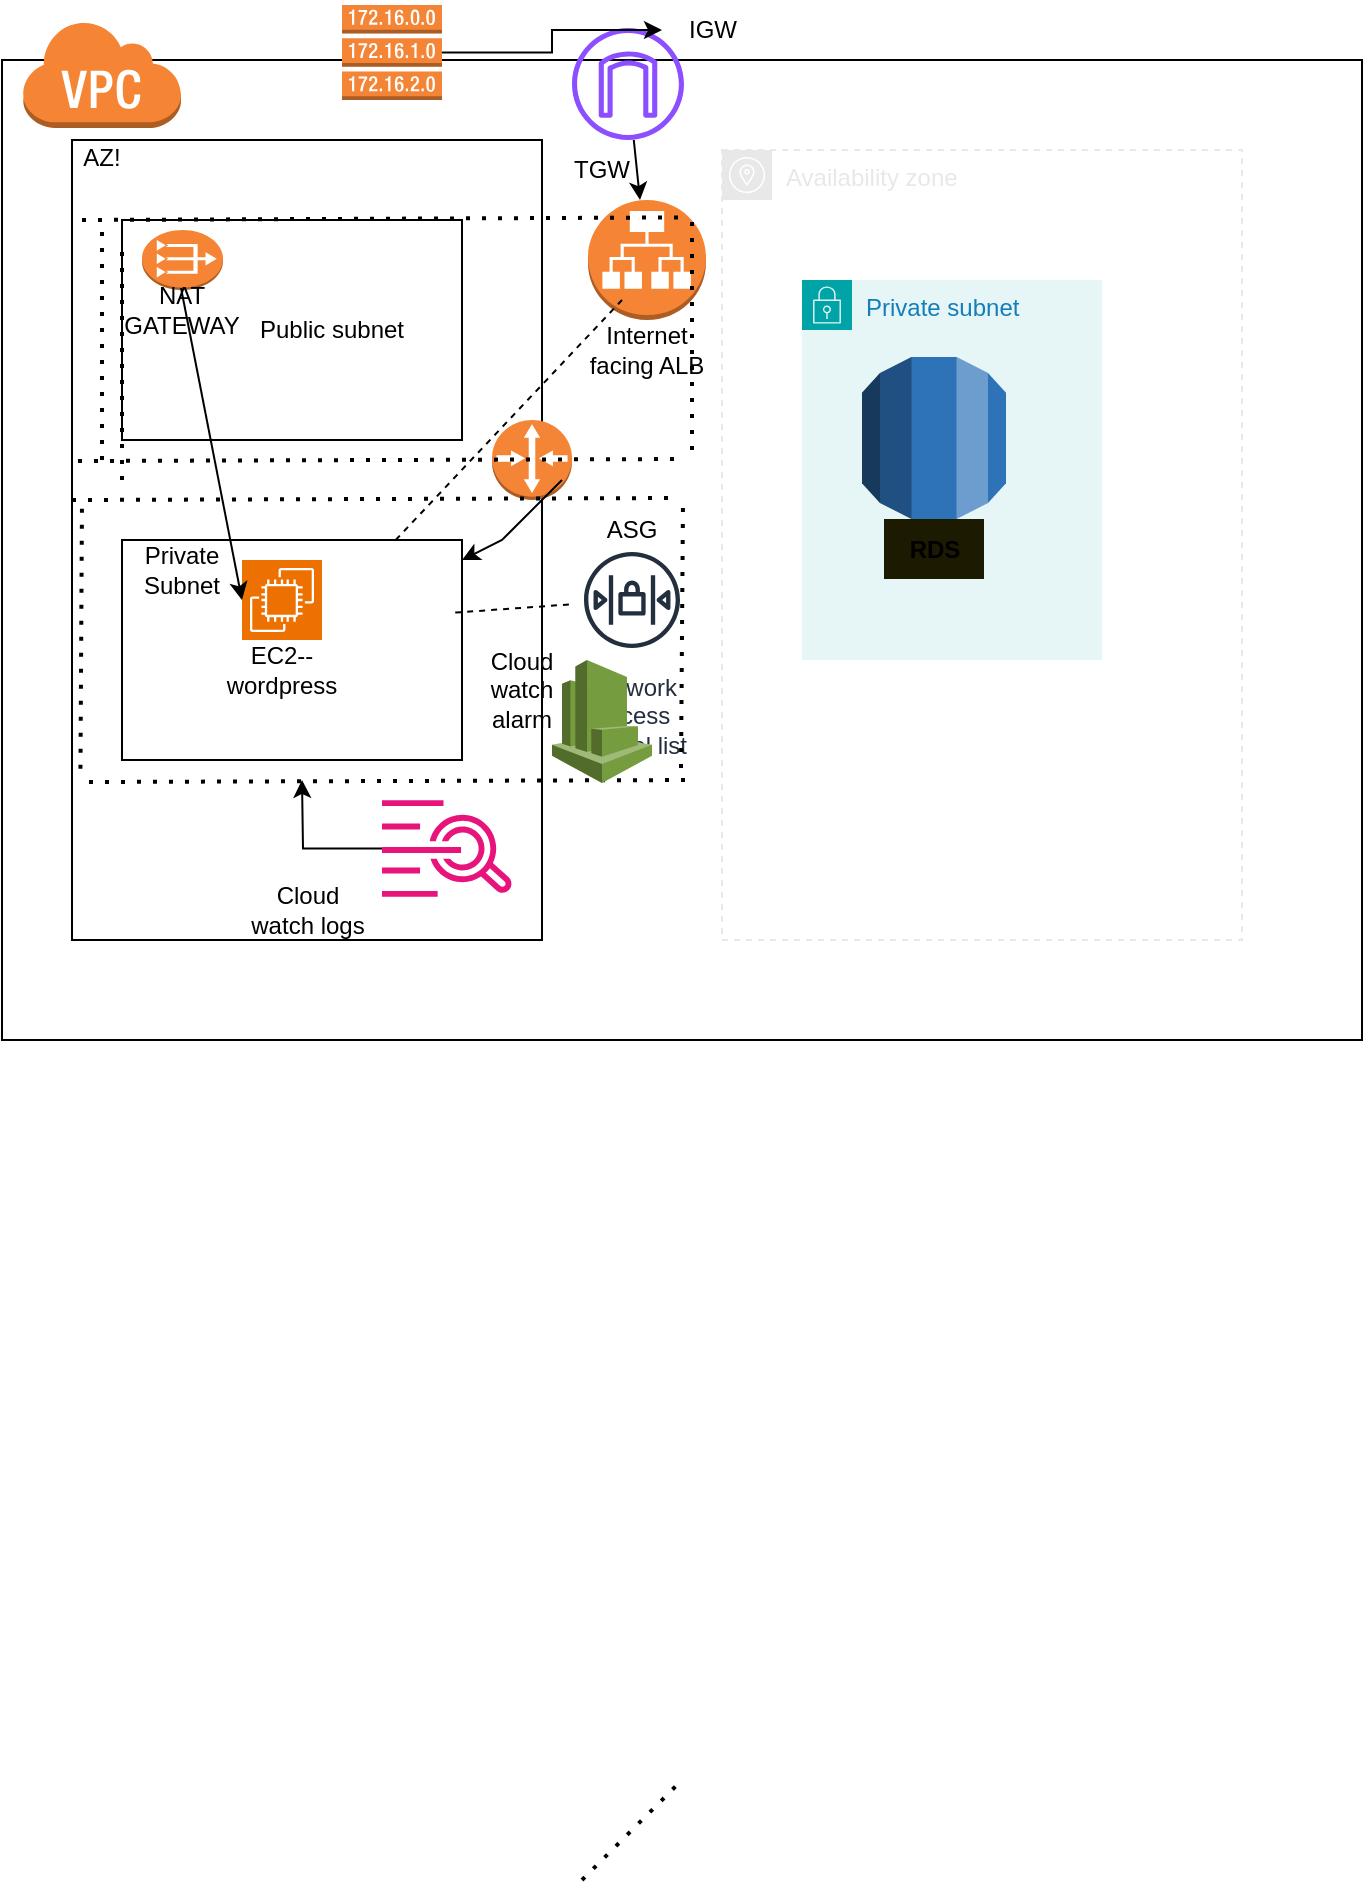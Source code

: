 <mxfile version="23.1.5" type="device">
  <diagram name="Page-1" id="Q2jrl0EPPh4zTyjgIuCV">
    <mxGraphModel dx="1020" dy="496" grid="1" gridSize="10" guides="1" tooltips="1" connect="1" arrows="1" fold="1" page="1" pageScale="1" pageWidth="850" pageHeight="1100" math="0" shadow="0">
      <root>
        <mxCell id="0" />
        <mxCell id="1" parent="0" />
        <mxCell id="y7XFRKePpTQs9cDkfSXT-26" value="" style="rounded=0;whiteSpace=wrap;html=1;" parent="1" vertex="1">
          <mxGeometry x="120" y="40" width="680" height="490" as="geometry" />
        </mxCell>
        <mxCell id="y7XFRKePpTQs9cDkfSXT-9" value="Private subnet" style="points=[[0,0],[0.25,0],[0.5,0],[0.75,0],[1,0],[1,0.25],[1,0.5],[1,0.75],[1,1],[0.75,1],[0.5,1],[0.25,1],[0,1],[0,0.75],[0,0.5],[0,0.25]];outlineConnect=0;gradientColor=none;html=1;whiteSpace=wrap;fontSize=12;fontStyle=0;container=1;pointerEvents=0;collapsible=0;recursiveResize=0;shape=mxgraph.aws4.group;grIcon=mxgraph.aws4.group_security_group;grStroke=0;strokeColor=#00A4A6;fillColor=#E6F6F7;verticalAlign=top;align=left;spacingLeft=30;fontColor=#147EBA;dashed=0;" parent="1" vertex="1">
          <mxGeometry x="520" y="150" width="150" height="190" as="geometry" />
        </mxCell>
        <mxCell id="y7XFRKePpTQs9cDkfSXT-10" value="Availability zone" style="sketch=0;outlineConnect=0;gradientColor=none;html=1;whiteSpace=wrap;fontSize=12;fontStyle=0;shape=mxgraph.aws4.group;grIcon=mxgraph.aws4.group_availability_zone;strokeColor=#E8E8E8;fillColor=none;verticalAlign=top;align=left;spacingLeft=30;fontColor=#E8E8E8;dashed=1;" parent="y7XFRKePpTQs9cDkfSXT-9" vertex="1">
          <mxGeometry x="-40" y="-65" width="260" height="395" as="geometry" />
        </mxCell>
        <mxCell id="y7XFRKePpTQs9cDkfSXT-19" value="" style="outlineConnect=0;dashed=0;verticalLabelPosition=bottom;verticalAlign=top;align=center;html=1;shape=mxgraph.aws3.rds;fillColor=#2E73B8;gradientColor=none;" parent="y7XFRKePpTQs9cDkfSXT-9" vertex="1">
          <mxGeometry x="30" y="38.5" width="72" height="81" as="geometry" />
        </mxCell>
        <mxCell id="y7XFRKePpTQs9cDkfSXT-20" value="&lt;b&gt;RDS&lt;/b&gt;" style="text;html=1;align=center;verticalAlign=middle;resizable=0;points=[];autosize=1;strokeColor=none;fillColor=#1D1A02;" parent="y7XFRKePpTQs9cDkfSXT-9" vertex="1">
          <mxGeometry x="41" y="119.5" width="50" height="30" as="geometry" />
        </mxCell>
        <mxCell id="y7XFRKePpTQs9cDkfSXT-25" value="" style="outlineConnect=0;dashed=0;verticalLabelPosition=bottom;verticalAlign=top;align=center;html=1;shape=mxgraph.aws3.virtual_private_cloud;fillColor=#F58534;gradientColor=none;" parent="1" vertex="1">
          <mxGeometry x="130" y="20" width="79.5" height="54" as="geometry" />
        </mxCell>
        <mxCell id="y7XFRKePpTQs9cDkfSXT-28" value="" style="sketch=0;outlineConnect=0;fontColor=#232F3E;gradientColor=none;fillColor=#8C4FFF;strokeColor=none;dashed=0;verticalLabelPosition=bottom;verticalAlign=top;align=center;html=1;fontSize=12;fontStyle=0;aspect=fixed;pointerEvents=1;shape=mxgraph.aws4.internet_gateway;" parent="1" vertex="1">
          <mxGeometry x="405" y="24" width="56" height="56" as="geometry" />
        </mxCell>
        <mxCell id="y7XFRKePpTQs9cDkfSXT-29" value="" style="outlineConnect=0;dashed=0;verticalLabelPosition=bottom;verticalAlign=top;align=center;html=1;shape=mxgraph.aws3.application_load_balancer;fillColor=#F58534;gradientColor=none;" parent="1" vertex="1">
          <mxGeometry x="413" y="110" width="59" height="60" as="geometry" />
        </mxCell>
        <mxCell id="y7XFRKePpTQs9cDkfSXT-52" value="" style="edgeStyle=orthogonalEdgeStyle;rounded=0;orthogonalLoop=1;jettySize=auto;html=1;" parent="1" source="y7XFRKePpTQs9cDkfSXT-30" target="y7XFRKePpTQs9cDkfSXT-40" edge="1">
          <mxGeometry relative="1" as="geometry" />
        </mxCell>
        <mxCell id="y7XFRKePpTQs9cDkfSXT-30" value="" style="outlineConnect=0;dashed=0;verticalLabelPosition=bottom;verticalAlign=top;align=center;html=1;shape=mxgraph.aws3.route_table;fillColor=#F58536;gradientColor=none;" parent="1" vertex="1">
          <mxGeometry x="290" y="12.5" width="50" height="47.5" as="geometry" />
        </mxCell>
        <mxCell id="y7XFRKePpTQs9cDkfSXT-37" value="Internet facing ALB" style="text;html=1;align=center;verticalAlign=middle;whiteSpace=wrap;rounded=0;" parent="1" vertex="1">
          <mxGeometry x="405" y="170" width="75" height="30" as="geometry" />
        </mxCell>
        <mxCell id="y7XFRKePpTQs9cDkfSXT-40" value="IGW" style="text;html=1;align=center;verticalAlign=middle;resizable=0;points=[];autosize=1;strokeColor=none;fillColor=none;" parent="1" vertex="1">
          <mxGeometry x="450" y="10" width="50" height="30" as="geometry" />
        </mxCell>
        <mxCell id="y7XFRKePpTQs9cDkfSXT-47" value="" style="endArrow=classic;html=1;rounded=0;" parent="1" source="y7XFRKePpTQs9cDkfSXT-28" edge="1">
          <mxGeometry width="50" height="50" relative="1" as="geometry">
            <mxPoint x="425" y="80" as="sourcePoint" />
            <mxPoint x="439" y="110" as="targetPoint" />
          </mxGeometry>
        </mxCell>
        <mxCell id="y7XFRKePpTQs9cDkfSXT-50" value="ASG" style="text;html=1;align=center;verticalAlign=middle;whiteSpace=wrap;rounded=0;" parent="1" vertex="1">
          <mxGeometry x="405" y="260" width="60" height="30" as="geometry" />
        </mxCell>
        <mxCell id="y7XFRKePpTQs9cDkfSXT-51" value="Network&#xa;access&#xa;control list" style="sketch=0;outlineConnect=0;fontColor=#232F3E;gradientColor=none;strokeColor=#232F3E;fillColor=#ffffff;dashed=0;verticalLabelPosition=bottom;verticalAlign=top;align=center;html=1;fontSize=12;fontStyle=0;aspect=fixed;shape=mxgraph.aws4.resourceIcon;resIcon=mxgraph.aws4.network_access_control_list;" parent="1" vertex="1">
          <mxGeometry x="405" y="280" width="60" height="60" as="geometry" />
        </mxCell>
        <mxCell id="y7XFRKePpTQs9cDkfSXT-56" value="" style="endArrow=none;dashed=1;html=1;dashPattern=1 3;strokeWidth=2;rounded=0;" parent="1" edge="1">
          <mxGeometry width="50" height="50" relative="1" as="geometry">
            <mxPoint x="410" y="950" as="sourcePoint" />
            <mxPoint x="460" y="900" as="targetPoint" />
          </mxGeometry>
        </mxCell>
        <mxCell id="y7XFRKePpTQs9cDkfSXT-60" value="TGW" style="text;html=1;align=center;verticalAlign=middle;whiteSpace=wrap;rounded=0;" parent="1" vertex="1">
          <mxGeometry x="390" y="80" width="60" height="30" as="geometry" />
        </mxCell>
        <mxCell id="y7XFRKePpTQs9cDkfSXT-62" value="&lt;div&gt;&lt;br/&gt;&lt;/div&gt;" style="rounded=0;whiteSpace=wrap;html=1;" parent="1" vertex="1">
          <mxGeometry x="155" y="80" width="235" height="400" as="geometry" />
        </mxCell>
        <mxCell id="y7XFRKePpTQs9cDkfSXT-63" value="&lt;blockquote style=&quot;margin: 0 0 0 40px; border: none; padding: 0px;&quot;&gt;Public subnet&lt;/blockquote&gt;" style="rounded=0;whiteSpace=wrap;html=1;" parent="1" vertex="1">
          <mxGeometry x="180" y="120" width="170" height="110" as="geometry" />
        </mxCell>
        <mxCell id="y7XFRKePpTQs9cDkfSXT-64" value="" style="rounded=0;whiteSpace=wrap;html=1;" parent="1" vertex="1">
          <mxGeometry x="180" y="280" width="170" height="110" as="geometry" />
        </mxCell>
        <mxCell id="y7XFRKePpTQs9cDkfSXT-65" value="" style="outlineConnect=0;dashed=0;verticalLabelPosition=bottom;verticalAlign=top;align=center;html=1;shape=mxgraph.aws3.vpc_nat_gateway;fillColor=#F58534;gradientColor=none;" parent="1" vertex="1">
          <mxGeometry x="190" y="125" width="40.5" height="30" as="geometry" />
        </mxCell>
        <mxCell id="y7XFRKePpTQs9cDkfSXT-68" value="NAT GATEWAY" style="text;html=1;align=center;verticalAlign=middle;whiteSpace=wrap;rounded=0;" parent="1" vertex="1">
          <mxGeometry x="180" y="150" width="60" height="30" as="geometry" />
        </mxCell>
        <mxCell id="y7XFRKePpTQs9cDkfSXT-69" value="Private Subnet" style="text;html=1;align=center;verticalAlign=middle;whiteSpace=wrap;rounded=0;" parent="1" vertex="1">
          <mxGeometry x="180" y="280" width="60" height="30" as="geometry" />
        </mxCell>
        <mxCell id="y7XFRKePpTQs9cDkfSXT-72" value="" style="sketch=0;points=[[0,0,0],[0.25,0,0],[0.5,0,0],[0.75,0,0],[1,0,0],[0,1,0],[0.25,1,0],[0.5,1,0],[0.75,1,0],[1,1,0],[0,0.25,0],[0,0.5,0],[0,0.75,0],[1,0.25,0],[1,0.5,0],[1,0.75,0]];outlineConnect=0;fontColor=#232F3E;fillColor=#ED7100;strokeColor=#ffffff;dashed=0;verticalLabelPosition=bottom;verticalAlign=top;align=center;html=1;fontSize=12;fontStyle=0;aspect=fixed;shape=mxgraph.aws4.resourceIcon;resIcon=mxgraph.aws4.ec2;" parent="1" vertex="1">
          <mxGeometry x="240" y="290" width="40" height="40" as="geometry" />
        </mxCell>
        <mxCell id="y7XFRKePpTQs9cDkfSXT-73" value="EC2--wordpress" style="text;html=1;align=center;verticalAlign=middle;whiteSpace=wrap;rounded=0;" parent="1" vertex="1">
          <mxGeometry x="230" y="330" width="60" height="30" as="geometry" />
        </mxCell>
        <mxCell id="y7XFRKePpTQs9cDkfSXT-76" value="AZ!" style="text;html=1;align=center;verticalAlign=middle;whiteSpace=wrap;rounded=0;" parent="1" vertex="1">
          <mxGeometry x="140" y="74" width="60" height="30" as="geometry" />
        </mxCell>
        <mxCell id="y7XFRKePpTQs9cDkfSXT-79" value="" style="endArrow=none;dashed=1;html=1;rounded=0;exitX=0.98;exitY=0.33;exitDx=0;exitDy=0;exitPerimeter=0;" parent="1" source="y7XFRKePpTQs9cDkfSXT-64" target="y7XFRKePpTQs9cDkfSXT-51" edge="1">
          <mxGeometry width="50" height="50" relative="1" as="geometry">
            <mxPoint x="350" y="330" as="sourcePoint" />
            <mxPoint x="400" y="280" as="targetPoint" />
          </mxGeometry>
        </mxCell>
        <mxCell id="y7XFRKePpTQs9cDkfSXT-80" value="" style="outlineConnect=0;dashed=0;verticalLabelPosition=bottom;verticalAlign=top;align=center;html=1;shape=mxgraph.aws3.router;fillColor=#F58536;gradientColor=none;" parent="1" vertex="1">
          <mxGeometry x="365" y="220" width="40" height="40" as="geometry" />
        </mxCell>
        <mxCell id="y7XFRKePpTQs9cDkfSXT-81" value="" style="endArrow=classic;html=1;rounded=0;entryX=1;entryY=1;entryDx=0;entryDy=0;" parent="1" target="y7XFRKePpTQs9cDkfSXT-69" edge="1">
          <mxGeometry width="50" height="50" relative="1" as="geometry">
            <mxPoint x="209.5" y="154" as="sourcePoint" />
            <mxPoint x="259.5" y="104" as="targetPoint" />
          </mxGeometry>
        </mxCell>
        <mxCell id="y7XFRKePpTQs9cDkfSXT-88" value="" style="endArrow=classic;html=1;rounded=0;" parent="1" edge="1">
          <mxGeometry width="50" height="50" relative="1" as="geometry">
            <mxPoint x="400" y="250" as="sourcePoint" />
            <mxPoint x="350" y="290" as="targetPoint" />
            <Array as="points">
              <mxPoint x="370" y="280" />
            </Array>
          </mxGeometry>
        </mxCell>
        <mxCell id="y7XFRKePpTQs9cDkfSXT-92" value="" style="endArrow=none;dashed=1;html=1;rounded=0;" parent="1" source="y7XFRKePpTQs9cDkfSXT-64" edge="1">
          <mxGeometry width="50" height="50" relative="1" as="geometry">
            <mxPoint x="380" y="210" as="sourcePoint" />
            <mxPoint x="430" y="160" as="targetPoint" />
          </mxGeometry>
        </mxCell>
        <mxCell id="y7XFRKePpTQs9cDkfSXT-95" value="" style="endArrow=none;dashed=1;html=1;dashPattern=1 3;strokeWidth=2;rounded=0;entryX=0.855;entryY=0.145;entryDx=0;entryDy=0;entryPerimeter=0;" parent="1" target="y7XFRKePpTQs9cDkfSXT-29" edge="1">
          <mxGeometry width="50" height="50" relative="1" as="geometry">
            <mxPoint x="160" y="120" as="sourcePoint" />
            <mxPoint x="210" y="70" as="targetPoint" />
          </mxGeometry>
        </mxCell>
        <mxCell id="y7XFRKePpTQs9cDkfSXT-96" value="" style="endArrow=none;dashed=1;html=1;dashPattern=1 3;strokeWidth=2;rounded=0;entryX=0.855;entryY=0.145;entryDx=0;entryDy=0;entryPerimeter=0;" parent="1" edge="1">
          <mxGeometry width="50" height="50" relative="1" as="geometry">
            <mxPoint x="158" y="240.5" as="sourcePoint" />
            <mxPoint x="461" y="239.5" as="targetPoint" />
          </mxGeometry>
        </mxCell>
        <mxCell id="y7XFRKePpTQs9cDkfSXT-97" value="" style="endArrow=none;dashed=1;html=1;dashPattern=1 3;strokeWidth=2;rounded=0;" parent="1" edge="1">
          <mxGeometry width="50" height="50" relative="1" as="geometry">
            <mxPoint x="170" y="240" as="sourcePoint" />
            <mxPoint x="170" y="120" as="targetPoint" />
          </mxGeometry>
        </mxCell>
        <mxCell id="y7XFRKePpTQs9cDkfSXT-98" value="" style="endArrow=none;dashed=1;html=1;dashPattern=1 3;strokeWidth=2;rounded=0;" parent="1" edge="1">
          <mxGeometry width="50" height="50" relative="1" as="geometry">
            <mxPoint x="465" y="235" as="sourcePoint" />
            <mxPoint x="465" y="115" as="targetPoint" />
          </mxGeometry>
        </mxCell>
        <mxCell id="y7XFRKePpTQs9cDkfSXT-99" value="" style="endArrow=none;dashed=1;html=1;dashPattern=1 3;strokeWidth=2;rounded=0;entryX=0.855;entryY=0.145;entryDx=0;entryDy=0;entryPerimeter=0;" parent="1" edge="1">
          <mxGeometry width="50" height="50" relative="1" as="geometry">
            <mxPoint x="155" y="260" as="sourcePoint" />
            <mxPoint x="458" y="259" as="targetPoint" />
          </mxGeometry>
        </mxCell>
        <mxCell id="y7XFRKePpTQs9cDkfSXT-100" value="" style="endArrow=none;dashed=1;html=1;dashPattern=1 3;strokeWidth=2;rounded=0;entryX=0.855;entryY=0.145;entryDx=0;entryDy=0;entryPerimeter=0;" parent="1" edge="1">
          <mxGeometry width="50" height="50" relative="1" as="geometry">
            <mxPoint x="163.5" y="401" as="sourcePoint" />
            <mxPoint x="466.5" y="400" as="targetPoint" />
          </mxGeometry>
        </mxCell>
        <mxCell id="y7XFRKePpTQs9cDkfSXT-101" value="" style="endArrow=none;dashed=1;html=1;dashPattern=1 3;strokeWidth=2;rounded=0;" parent="1" edge="1">
          <mxGeometry width="50" height="50" relative="1" as="geometry">
            <mxPoint x="180" y="250" as="sourcePoint" />
            <mxPoint x="180" y="130" as="targetPoint" />
          </mxGeometry>
        </mxCell>
        <mxCell id="y7XFRKePpTQs9cDkfSXT-102" value="" style="endArrow=none;dashed=1;html=1;dashPattern=1 3;strokeWidth=2;rounded=0;exitX=0.018;exitY=0.786;exitDx=0;exitDy=0;exitPerimeter=0;" parent="1" source="y7XFRKePpTQs9cDkfSXT-62" edge="1">
          <mxGeometry width="50" height="50" relative="1" as="geometry">
            <mxPoint x="160" y="380" as="sourcePoint" />
            <mxPoint x="160" y="260" as="targetPoint" />
          </mxGeometry>
        </mxCell>
        <mxCell id="y7XFRKePpTQs9cDkfSXT-103" value="" style="endArrow=none;dashed=1;html=1;dashPattern=1 3;strokeWidth=2;rounded=0;exitX=0.018;exitY=0.786;exitDx=0;exitDy=0;exitPerimeter=0;" parent="1" edge="1">
          <mxGeometry width="50" height="50" relative="1" as="geometry">
            <mxPoint x="459.5" y="394" as="sourcePoint" />
            <mxPoint x="460.5" y="260" as="targetPoint" />
          </mxGeometry>
        </mxCell>
        <mxCell id="y7XFRKePpTQs9cDkfSXT-104" value="" style="outlineConnect=0;dashed=0;verticalLabelPosition=bottom;verticalAlign=top;align=center;html=1;shape=mxgraph.aws3.cloudwatch;fillColor=#759C3E;gradientColor=none;" parent="1" vertex="1">
          <mxGeometry x="395" y="340" width="50" height="61.5" as="geometry" />
        </mxCell>
        <mxCell id="y7XFRKePpTQs9cDkfSXT-109" style="edgeStyle=orthogonalEdgeStyle;rounded=0;orthogonalLoop=1;jettySize=auto;html=1;" parent="1" source="y7XFRKePpTQs9cDkfSXT-106" edge="1">
          <mxGeometry relative="1" as="geometry">
            <mxPoint x="270" y="400" as="targetPoint" />
          </mxGeometry>
        </mxCell>
        <mxCell id="y7XFRKePpTQs9cDkfSXT-106" value="" style="sketch=0;outlineConnect=0;fontColor=#232F3E;gradientColor=none;fillColor=#E7157B;strokeColor=none;dashed=0;verticalLabelPosition=bottom;verticalAlign=top;align=center;html=1;fontSize=12;fontStyle=0;aspect=fixed;pointerEvents=1;shape=mxgraph.aws4.cloudwatch_logs;" parent="1" vertex="1">
          <mxGeometry x="310" y="410" width="65.22" height="48.5" as="geometry" />
        </mxCell>
        <mxCell id="y7XFRKePpTQs9cDkfSXT-110" value="Cloud watch logs" style="text;html=1;align=center;verticalAlign=middle;whiteSpace=wrap;rounded=0;" parent="1" vertex="1">
          <mxGeometry x="243" y="450" width="60" height="30" as="geometry" />
        </mxCell>
        <mxCell id="y7XFRKePpTQs9cDkfSXT-111" value="Cloud watch alarm" style="text;html=1;align=center;verticalAlign=middle;whiteSpace=wrap;rounded=0;" parent="1" vertex="1">
          <mxGeometry x="350" y="340" width="60" height="30" as="geometry" />
        </mxCell>
      </root>
    </mxGraphModel>
  </diagram>
</mxfile>
